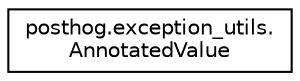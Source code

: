 digraph "Graphical Class Hierarchy"
{
 // LATEX_PDF_SIZE
  edge [fontname="Helvetica",fontsize="10",labelfontname="Helvetica",labelfontsize="10"];
  node [fontname="Helvetica",fontsize="10",shape=record];
  rankdir="LR";
  Node0 [label="posthog.exception_utils.\lAnnotatedValue",height=0.2,width=0.4,color="black", fillcolor="white", style="filled",URL="$classposthog_1_1exception__utils_1_1AnnotatedValue.html",tooltip=" "];
}
